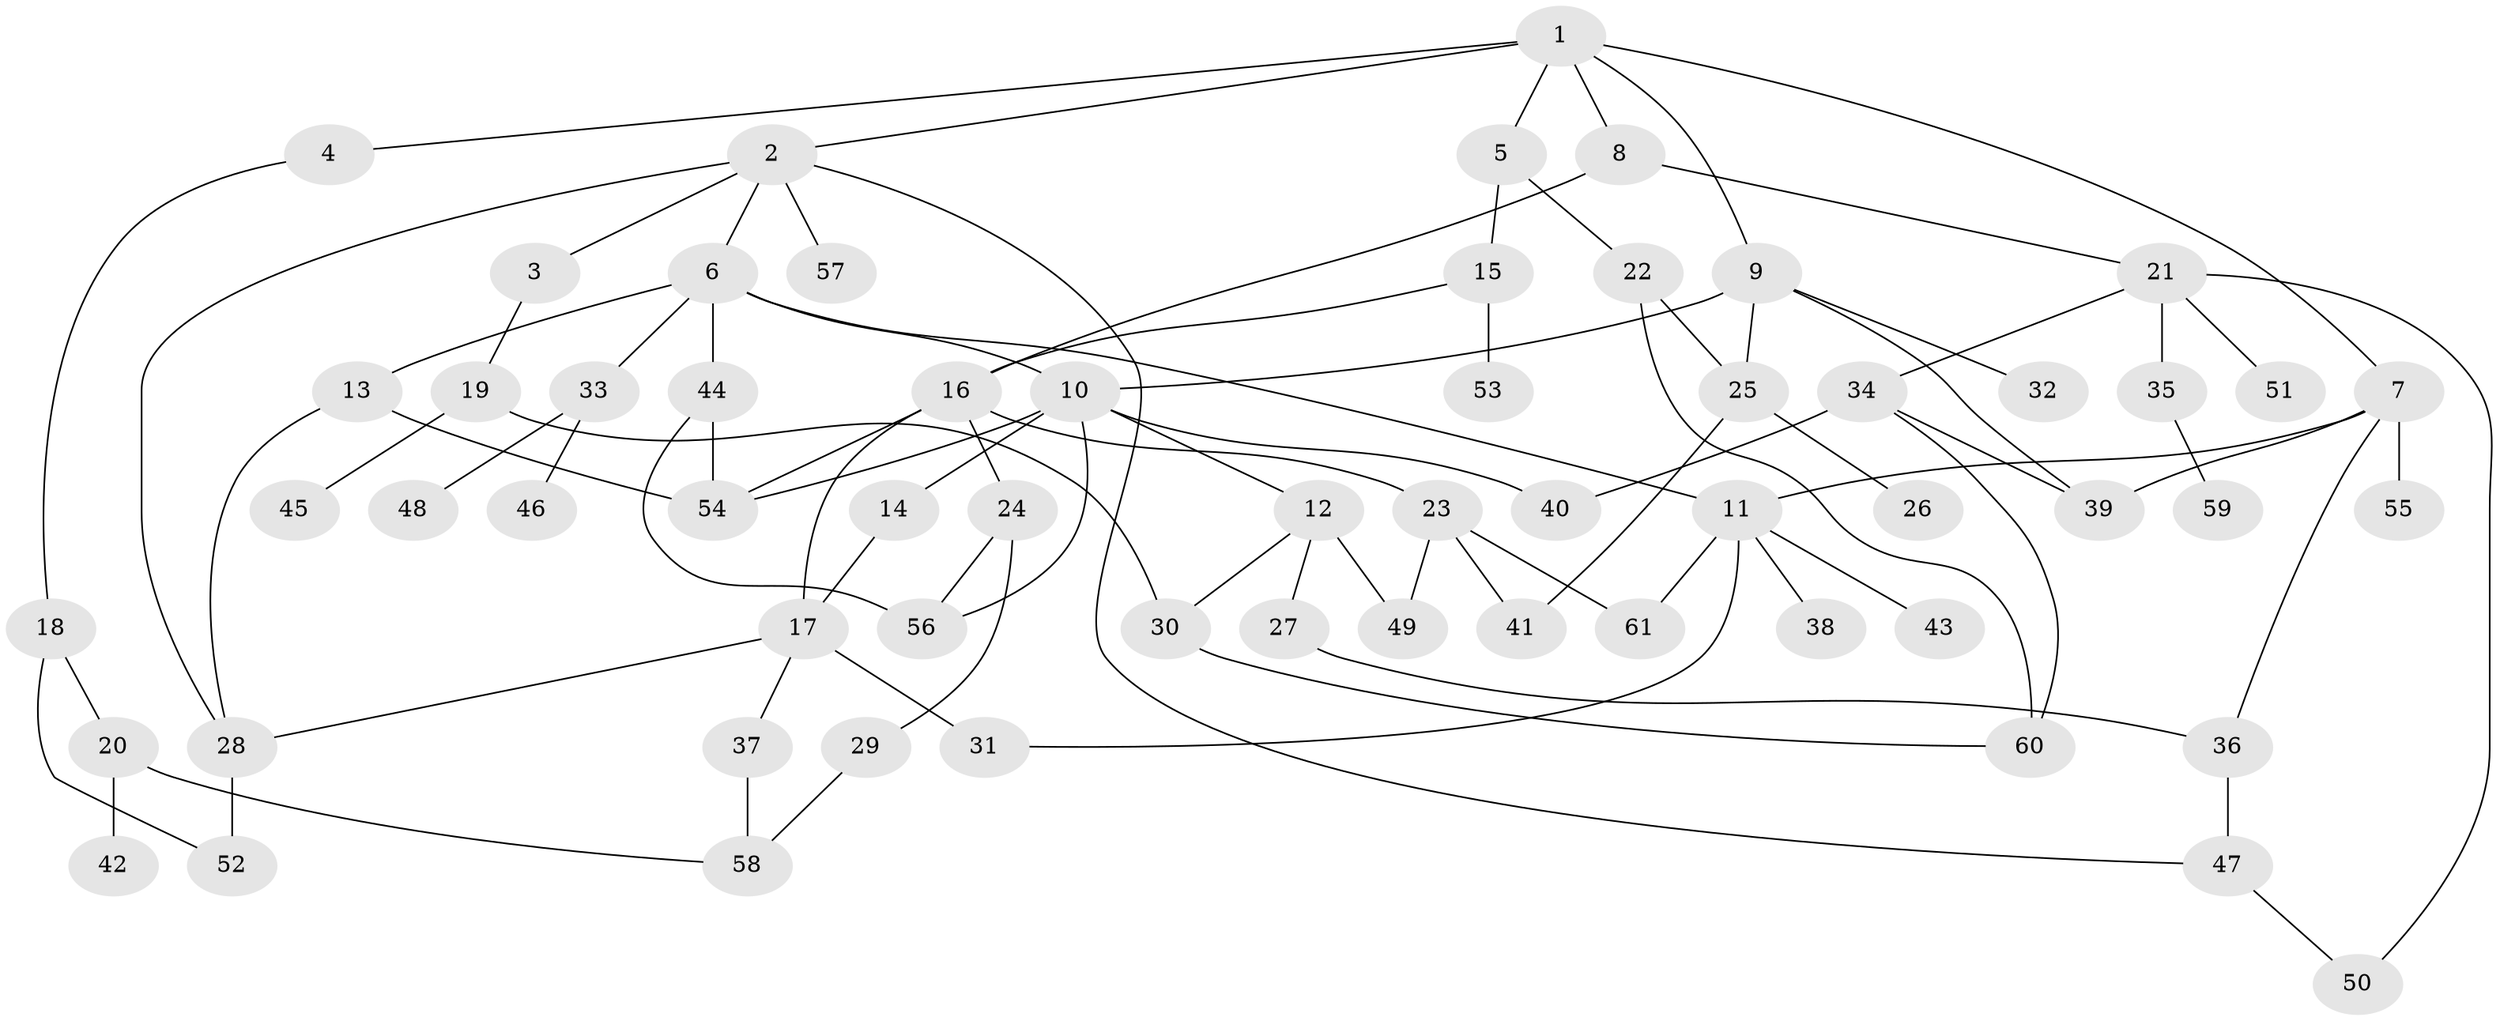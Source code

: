 // coarse degree distribution, {4: 0.11904761904761904, 2: 0.2857142857142857, 8: 0.023809523809523808, 7: 0.047619047619047616, 3: 0.14285714285714285, 5: 0.047619047619047616, 1: 0.30952380952380953, 11: 0.023809523809523808}
// Generated by graph-tools (version 1.1) at 2025/46/03/04/25 21:46:15]
// undirected, 61 vertices, 88 edges
graph export_dot {
graph [start="1"]
  node [color=gray90,style=filled];
  1;
  2;
  3;
  4;
  5;
  6;
  7;
  8;
  9;
  10;
  11;
  12;
  13;
  14;
  15;
  16;
  17;
  18;
  19;
  20;
  21;
  22;
  23;
  24;
  25;
  26;
  27;
  28;
  29;
  30;
  31;
  32;
  33;
  34;
  35;
  36;
  37;
  38;
  39;
  40;
  41;
  42;
  43;
  44;
  45;
  46;
  47;
  48;
  49;
  50;
  51;
  52;
  53;
  54;
  55;
  56;
  57;
  58;
  59;
  60;
  61;
  1 -- 2;
  1 -- 4;
  1 -- 5;
  1 -- 7;
  1 -- 8;
  1 -- 9;
  2 -- 3;
  2 -- 6;
  2 -- 28;
  2 -- 47;
  2 -- 57;
  3 -- 19;
  4 -- 18;
  5 -- 15;
  5 -- 22;
  6 -- 10;
  6 -- 13;
  6 -- 33;
  6 -- 44;
  6 -- 11;
  7 -- 11;
  7 -- 55;
  7 -- 36;
  7 -- 39;
  8 -- 16;
  8 -- 21;
  9 -- 25;
  9 -- 32;
  9 -- 39;
  9 -- 10;
  10 -- 12;
  10 -- 14;
  10 -- 54;
  10 -- 56;
  10 -- 40;
  11 -- 38;
  11 -- 43;
  11 -- 61;
  11 -- 31;
  12 -- 27;
  12 -- 49;
  12 -- 30;
  13 -- 28;
  13 -- 54;
  14 -- 17;
  15 -- 53;
  15 -- 16;
  16 -- 17;
  16 -- 23;
  16 -- 24;
  16 -- 54;
  17 -- 31;
  17 -- 37;
  17 -- 28;
  18 -- 20;
  18 -- 52;
  19 -- 30;
  19 -- 45;
  20 -- 42;
  20 -- 58;
  21 -- 34;
  21 -- 35;
  21 -- 51;
  21 -- 50;
  22 -- 25;
  22 -- 60;
  23 -- 49;
  23 -- 41;
  23 -- 61;
  24 -- 29;
  24 -- 56;
  25 -- 26;
  25 -- 41;
  27 -- 36;
  28 -- 52;
  29 -- 58;
  30 -- 60;
  33 -- 46;
  33 -- 48;
  34 -- 40;
  34 -- 60;
  34 -- 39;
  35 -- 59;
  36 -- 47;
  37 -- 58;
  44 -- 56;
  44 -- 54;
  47 -- 50;
}
